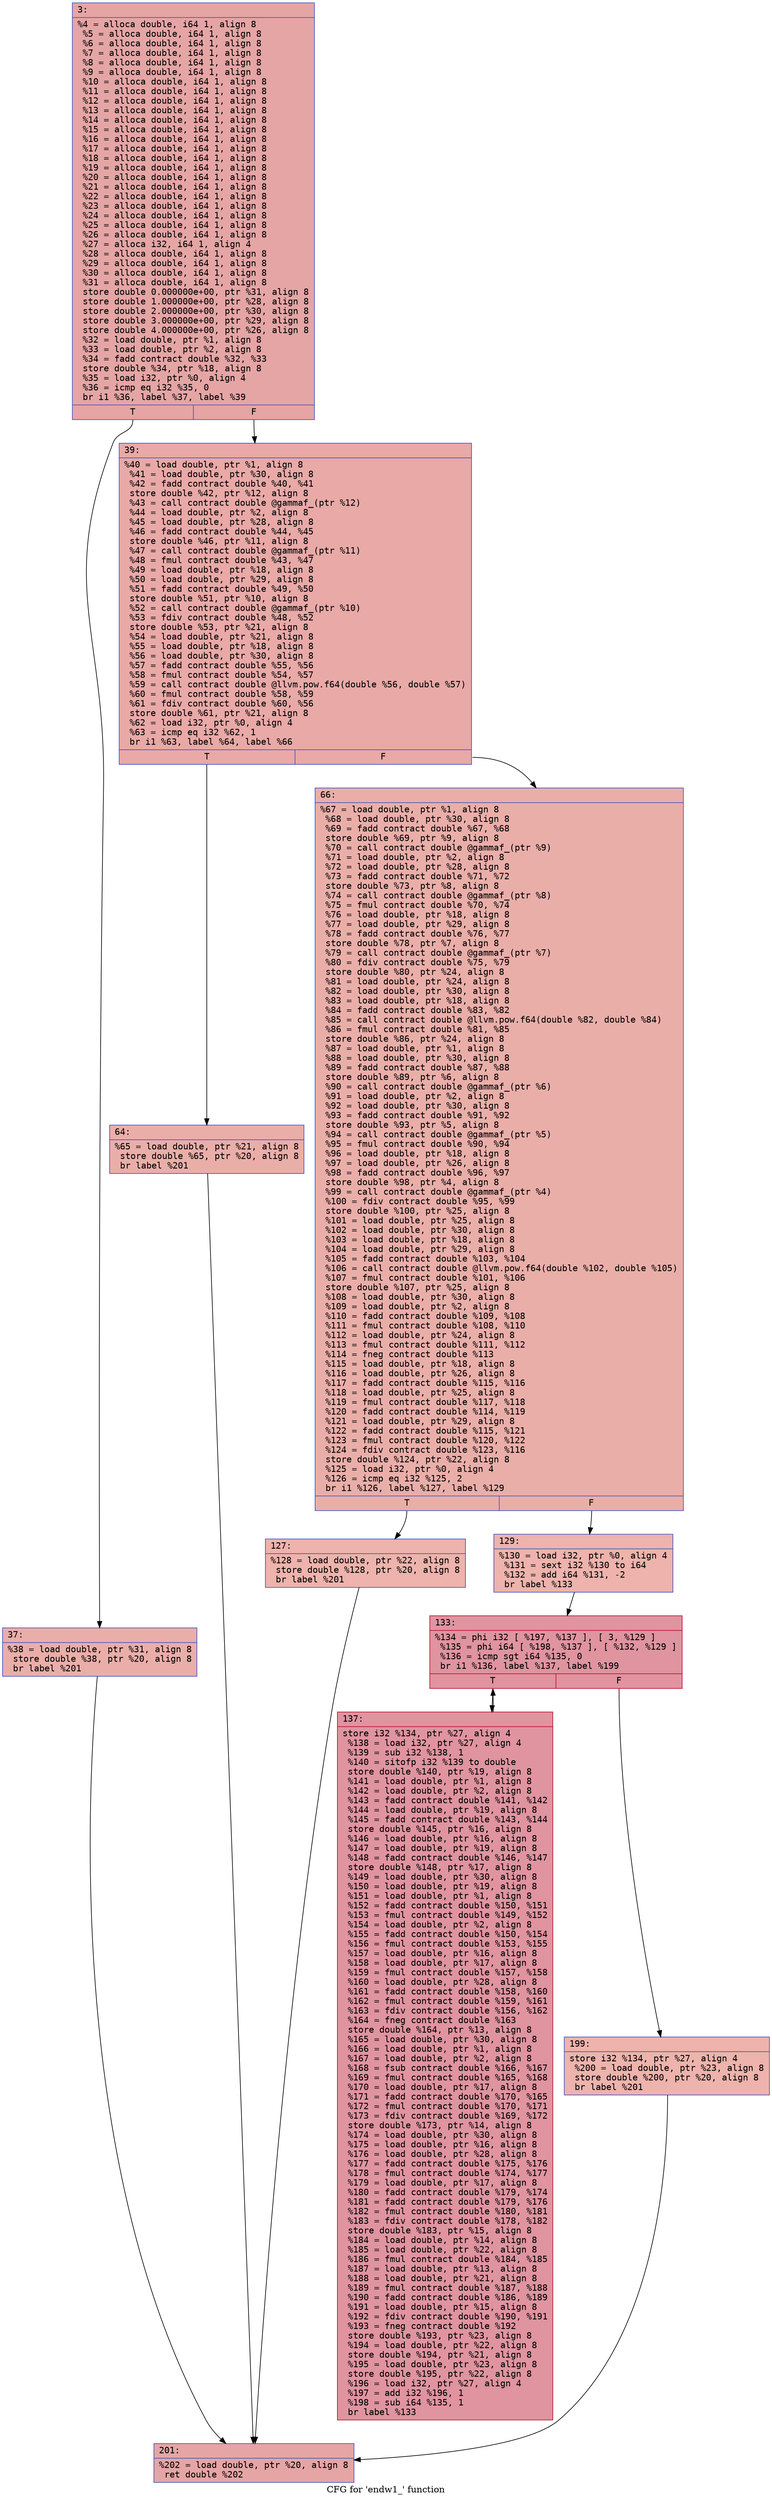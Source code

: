 digraph "CFG for 'endw1_' function" {
	label="CFG for 'endw1_' function";

	Node0x55ec172f7a70 [shape=record,color="#3d50c3ff", style=filled, fillcolor="#c5333470" fontname="Courier",label="{3:\l|  %4 = alloca double, i64 1, align 8\l  %5 = alloca double, i64 1, align 8\l  %6 = alloca double, i64 1, align 8\l  %7 = alloca double, i64 1, align 8\l  %8 = alloca double, i64 1, align 8\l  %9 = alloca double, i64 1, align 8\l  %10 = alloca double, i64 1, align 8\l  %11 = alloca double, i64 1, align 8\l  %12 = alloca double, i64 1, align 8\l  %13 = alloca double, i64 1, align 8\l  %14 = alloca double, i64 1, align 8\l  %15 = alloca double, i64 1, align 8\l  %16 = alloca double, i64 1, align 8\l  %17 = alloca double, i64 1, align 8\l  %18 = alloca double, i64 1, align 8\l  %19 = alloca double, i64 1, align 8\l  %20 = alloca double, i64 1, align 8\l  %21 = alloca double, i64 1, align 8\l  %22 = alloca double, i64 1, align 8\l  %23 = alloca double, i64 1, align 8\l  %24 = alloca double, i64 1, align 8\l  %25 = alloca double, i64 1, align 8\l  %26 = alloca double, i64 1, align 8\l  %27 = alloca i32, i64 1, align 4\l  %28 = alloca double, i64 1, align 8\l  %29 = alloca double, i64 1, align 8\l  %30 = alloca double, i64 1, align 8\l  %31 = alloca double, i64 1, align 8\l  store double 0.000000e+00, ptr %31, align 8\l  store double 1.000000e+00, ptr %28, align 8\l  store double 2.000000e+00, ptr %30, align 8\l  store double 3.000000e+00, ptr %29, align 8\l  store double 4.000000e+00, ptr %26, align 8\l  %32 = load double, ptr %1, align 8\l  %33 = load double, ptr %2, align 8\l  %34 = fadd contract double %32, %33\l  store double %34, ptr %18, align 8\l  %35 = load i32, ptr %0, align 4\l  %36 = icmp eq i32 %35, 0\l  br i1 %36, label %37, label %39\l|{<s0>T|<s1>F}}"];
	Node0x55ec172f7a70:s0 -> Node0x55ec172fae60[tooltip="3 -> 37\nProbability 37.50%" ];
	Node0x55ec172f7a70:s1 -> Node0x55ec172faeb0[tooltip="3 -> 39\nProbability 62.50%" ];
	Node0x55ec172fae60 [shape=record,color="#3d50c3ff", style=filled, fillcolor="#d0473d70" fontname="Courier",label="{37:\l|  %38 = load double, ptr %31, align 8\l  store double %38, ptr %20, align 8\l  br label %201\l}"];
	Node0x55ec172fae60 -> Node0x55ec172fb0d0[tooltip="37 -> 201\nProbability 100.00%" ];
	Node0x55ec172faeb0 [shape=record,color="#3d50c3ff", style=filled, fillcolor="#ca3b3770" fontname="Courier",label="{39:\l|  %40 = load double, ptr %1, align 8\l  %41 = load double, ptr %30, align 8\l  %42 = fadd contract double %40, %41\l  store double %42, ptr %12, align 8\l  %43 = call contract double @gammaf_(ptr %12)\l  %44 = load double, ptr %2, align 8\l  %45 = load double, ptr %28, align 8\l  %46 = fadd contract double %44, %45\l  store double %46, ptr %11, align 8\l  %47 = call contract double @gammaf_(ptr %11)\l  %48 = fmul contract double %43, %47\l  %49 = load double, ptr %18, align 8\l  %50 = load double, ptr %29, align 8\l  %51 = fadd contract double %49, %50\l  store double %51, ptr %10, align 8\l  %52 = call contract double @gammaf_(ptr %10)\l  %53 = fdiv contract double %48, %52\l  store double %53, ptr %21, align 8\l  %54 = load double, ptr %21, align 8\l  %55 = load double, ptr %18, align 8\l  %56 = load double, ptr %30, align 8\l  %57 = fadd contract double %55, %56\l  %58 = fmul contract double %54, %57\l  %59 = call contract double @llvm.pow.f64(double %56, double %57)\l  %60 = fmul contract double %58, %59\l  %61 = fdiv contract double %60, %56\l  store double %61, ptr %21, align 8\l  %62 = load i32, ptr %0, align 4\l  %63 = icmp eq i32 %62, 1\l  br i1 %63, label %64, label %66\l|{<s0>T|<s1>F}}"];
	Node0x55ec172faeb0:s0 -> Node0x55ec172fcb40[tooltip="39 -> 64\nProbability 50.00%" ];
	Node0x55ec172faeb0:s1 -> Node0x55ec172fcb90[tooltip="39 -> 66\nProbability 50.00%" ];
	Node0x55ec172fcb40 [shape=record,color="#3d50c3ff", style=filled, fillcolor="#d0473d70" fontname="Courier",label="{64:\l|  %65 = load double, ptr %21, align 8\l  store double %65, ptr %20, align 8\l  br label %201\l}"];
	Node0x55ec172fcb40 -> Node0x55ec172fb0d0[tooltip="64 -> 201\nProbability 100.00%" ];
	Node0x55ec172fcb90 [shape=record,color="#3d50c3ff", style=filled, fillcolor="#d0473d70" fontname="Courier",label="{66:\l|  %67 = load double, ptr %1, align 8\l  %68 = load double, ptr %30, align 8\l  %69 = fadd contract double %67, %68\l  store double %69, ptr %9, align 8\l  %70 = call contract double @gammaf_(ptr %9)\l  %71 = load double, ptr %2, align 8\l  %72 = load double, ptr %28, align 8\l  %73 = fadd contract double %71, %72\l  store double %73, ptr %8, align 8\l  %74 = call contract double @gammaf_(ptr %8)\l  %75 = fmul contract double %70, %74\l  %76 = load double, ptr %18, align 8\l  %77 = load double, ptr %29, align 8\l  %78 = fadd contract double %76, %77\l  store double %78, ptr %7, align 8\l  %79 = call contract double @gammaf_(ptr %7)\l  %80 = fdiv contract double %75, %79\l  store double %80, ptr %24, align 8\l  %81 = load double, ptr %24, align 8\l  %82 = load double, ptr %30, align 8\l  %83 = load double, ptr %18, align 8\l  %84 = fadd contract double %83, %82\l  %85 = call contract double @llvm.pow.f64(double %82, double %84)\l  %86 = fmul contract double %81, %85\l  store double %86, ptr %24, align 8\l  %87 = load double, ptr %1, align 8\l  %88 = load double, ptr %30, align 8\l  %89 = fadd contract double %87, %88\l  store double %89, ptr %6, align 8\l  %90 = call contract double @gammaf_(ptr %6)\l  %91 = load double, ptr %2, align 8\l  %92 = load double, ptr %30, align 8\l  %93 = fadd contract double %91, %92\l  store double %93, ptr %5, align 8\l  %94 = call contract double @gammaf_(ptr %5)\l  %95 = fmul contract double %90, %94\l  %96 = load double, ptr %18, align 8\l  %97 = load double, ptr %26, align 8\l  %98 = fadd contract double %96, %97\l  store double %98, ptr %4, align 8\l  %99 = call contract double @gammaf_(ptr %4)\l  %100 = fdiv contract double %95, %99\l  store double %100, ptr %25, align 8\l  %101 = load double, ptr %25, align 8\l  %102 = load double, ptr %30, align 8\l  %103 = load double, ptr %18, align 8\l  %104 = load double, ptr %29, align 8\l  %105 = fadd contract double %103, %104\l  %106 = call contract double @llvm.pow.f64(double %102, double %105)\l  %107 = fmul contract double %101, %106\l  store double %107, ptr %25, align 8\l  %108 = load double, ptr %30, align 8\l  %109 = load double, ptr %2, align 8\l  %110 = fadd contract double %109, %108\l  %111 = fmul contract double %108, %110\l  %112 = load double, ptr %24, align 8\l  %113 = fmul contract double %111, %112\l  %114 = fneg contract double %113\l  %115 = load double, ptr %18, align 8\l  %116 = load double, ptr %26, align 8\l  %117 = fadd contract double %115, %116\l  %118 = load double, ptr %25, align 8\l  %119 = fmul contract double %117, %118\l  %120 = fadd contract double %114, %119\l  %121 = load double, ptr %29, align 8\l  %122 = fadd contract double %115, %121\l  %123 = fmul contract double %120, %122\l  %124 = fdiv contract double %123, %116\l  store double %124, ptr %22, align 8\l  %125 = load i32, ptr %0, align 4\l  %126 = icmp eq i32 %125, 2\l  br i1 %126, label %127, label %129\l|{<s0>T|<s1>F}}"];
	Node0x55ec172fcb90:s0 -> Node0x55ec17300090[tooltip="66 -> 127\nProbability 50.00%" ];
	Node0x55ec172fcb90:s1 -> Node0x55ec173000e0[tooltip="66 -> 129\nProbability 50.00%" ];
	Node0x55ec17300090 [shape=record,color="#3d50c3ff", style=filled, fillcolor="#d6524470" fontname="Courier",label="{127:\l|  %128 = load double, ptr %22, align 8\l  store double %128, ptr %20, align 8\l  br label %201\l}"];
	Node0x55ec17300090 -> Node0x55ec172fb0d0[tooltip="127 -> 201\nProbability 100.00%" ];
	Node0x55ec173000e0 [shape=record,color="#3d50c3ff", style=filled, fillcolor="#d6524470" fontname="Courier",label="{129:\l|  %130 = load i32, ptr %0, align 4\l  %131 = sext i32 %130 to i64\l  %132 = add i64 %131, -2\l  br label %133\l}"];
	Node0x55ec173000e0 -> Node0x55ec173004f0[tooltip="129 -> 133\nProbability 100.00%" ];
	Node0x55ec173004f0 [shape=record,color="#b70d28ff", style=filled, fillcolor="#b70d2870" fontname="Courier",label="{133:\l|  %134 = phi i32 [ %197, %137 ], [ 3, %129 ]\l  %135 = phi i64 [ %198, %137 ], [ %132, %129 ]\l  %136 = icmp sgt i64 %135, 0\l  br i1 %136, label %137, label %199\l|{<s0>T|<s1>F}}"];
	Node0x55ec173004f0:s0 -> Node0x55ec173005b0[tooltip="133 -> 137\nProbability 96.88%" ];
	Node0x55ec173004f0:s1 -> Node0x55ec17300820[tooltip="133 -> 199\nProbability 3.12%" ];
	Node0x55ec173005b0 [shape=record,color="#b70d28ff", style=filled, fillcolor="#b70d2870" fontname="Courier",label="{137:\l|  store i32 %134, ptr %27, align 4\l  %138 = load i32, ptr %27, align 4\l  %139 = sub i32 %138, 1\l  %140 = sitofp i32 %139 to double\l  store double %140, ptr %19, align 8\l  %141 = load double, ptr %1, align 8\l  %142 = load double, ptr %2, align 8\l  %143 = fadd contract double %141, %142\l  %144 = load double, ptr %19, align 8\l  %145 = fadd contract double %143, %144\l  store double %145, ptr %16, align 8\l  %146 = load double, ptr %16, align 8\l  %147 = load double, ptr %19, align 8\l  %148 = fadd contract double %146, %147\l  store double %148, ptr %17, align 8\l  %149 = load double, ptr %30, align 8\l  %150 = load double, ptr %19, align 8\l  %151 = load double, ptr %1, align 8\l  %152 = fadd contract double %150, %151\l  %153 = fmul contract double %149, %152\l  %154 = load double, ptr %2, align 8\l  %155 = fadd contract double %150, %154\l  %156 = fmul contract double %153, %155\l  %157 = load double, ptr %16, align 8\l  %158 = load double, ptr %17, align 8\l  %159 = fmul contract double %157, %158\l  %160 = load double, ptr %28, align 8\l  %161 = fadd contract double %158, %160\l  %162 = fmul contract double %159, %161\l  %163 = fdiv contract double %156, %162\l  %164 = fneg contract double %163\l  store double %164, ptr %13, align 8\l  %165 = load double, ptr %30, align 8\l  %166 = load double, ptr %1, align 8\l  %167 = load double, ptr %2, align 8\l  %168 = fsub contract double %166, %167\l  %169 = fmul contract double %165, %168\l  %170 = load double, ptr %17, align 8\l  %171 = fadd contract double %170, %165\l  %172 = fmul contract double %170, %171\l  %173 = fdiv contract double %169, %172\l  store double %173, ptr %14, align 8\l  %174 = load double, ptr %30, align 8\l  %175 = load double, ptr %16, align 8\l  %176 = load double, ptr %28, align 8\l  %177 = fadd contract double %175, %176\l  %178 = fmul contract double %174, %177\l  %179 = load double, ptr %17, align 8\l  %180 = fadd contract double %179, %174\l  %181 = fadd contract double %179, %176\l  %182 = fmul contract double %180, %181\l  %183 = fdiv contract double %178, %182\l  store double %183, ptr %15, align 8\l  %184 = load double, ptr %14, align 8\l  %185 = load double, ptr %22, align 8\l  %186 = fmul contract double %184, %185\l  %187 = load double, ptr %13, align 8\l  %188 = load double, ptr %21, align 8\l  %189 = fmul contract double %187, %188\l  %190 = fadd contract double %186, %189\l  %191 = load double, ptr %15, align 8\l  %192 = fdiv contract double %190, %191\l  %193 = fneg contract double %192\l  store double %193, ptr %23, align 8\l  %194 = load double, ptr %22, align 8\l  store double %194, ptr %21, align 8\l  %195 = load double, ptr %23, align 8\l  store double %195, ptr %22, align 8\l  %196 = load i32, ptr %27, align 4\l  %197 = add i32 %196, 1\l  %198 = sub i64 %135, 1\l  br label %133\l}"];
	Node0x55ec173005b0 -> Node0x55ec173004f0[tooltip="137 -> 133\nProbability 100.00%" ];
	Node0x55ec17300820 [shape=record,color="#3d50c3ff", style=filled, fillcolor="#d6524470" fontname="Courier",label="{199:\l|  store i32 %134, ptr %27, align 4\l  %200 = load double, ptr %23, align 8\l  store double %200, ptr %20, align 8\l  br label %201\l}"];
	Node0x55ec17300820 -> Node0x55ec172fb0d0[tooltip="199 -> 201\nProbability 100.00%" ];
	Node0x55ec172fb0d0 [shape=record,color="#3d50c3ff", style=filled, fillcolor="#c5333470" fontname="Courier",label="{201:\l|  %202 = load double, ptr %20, align 8\l  ret double %202\l}"];
}
